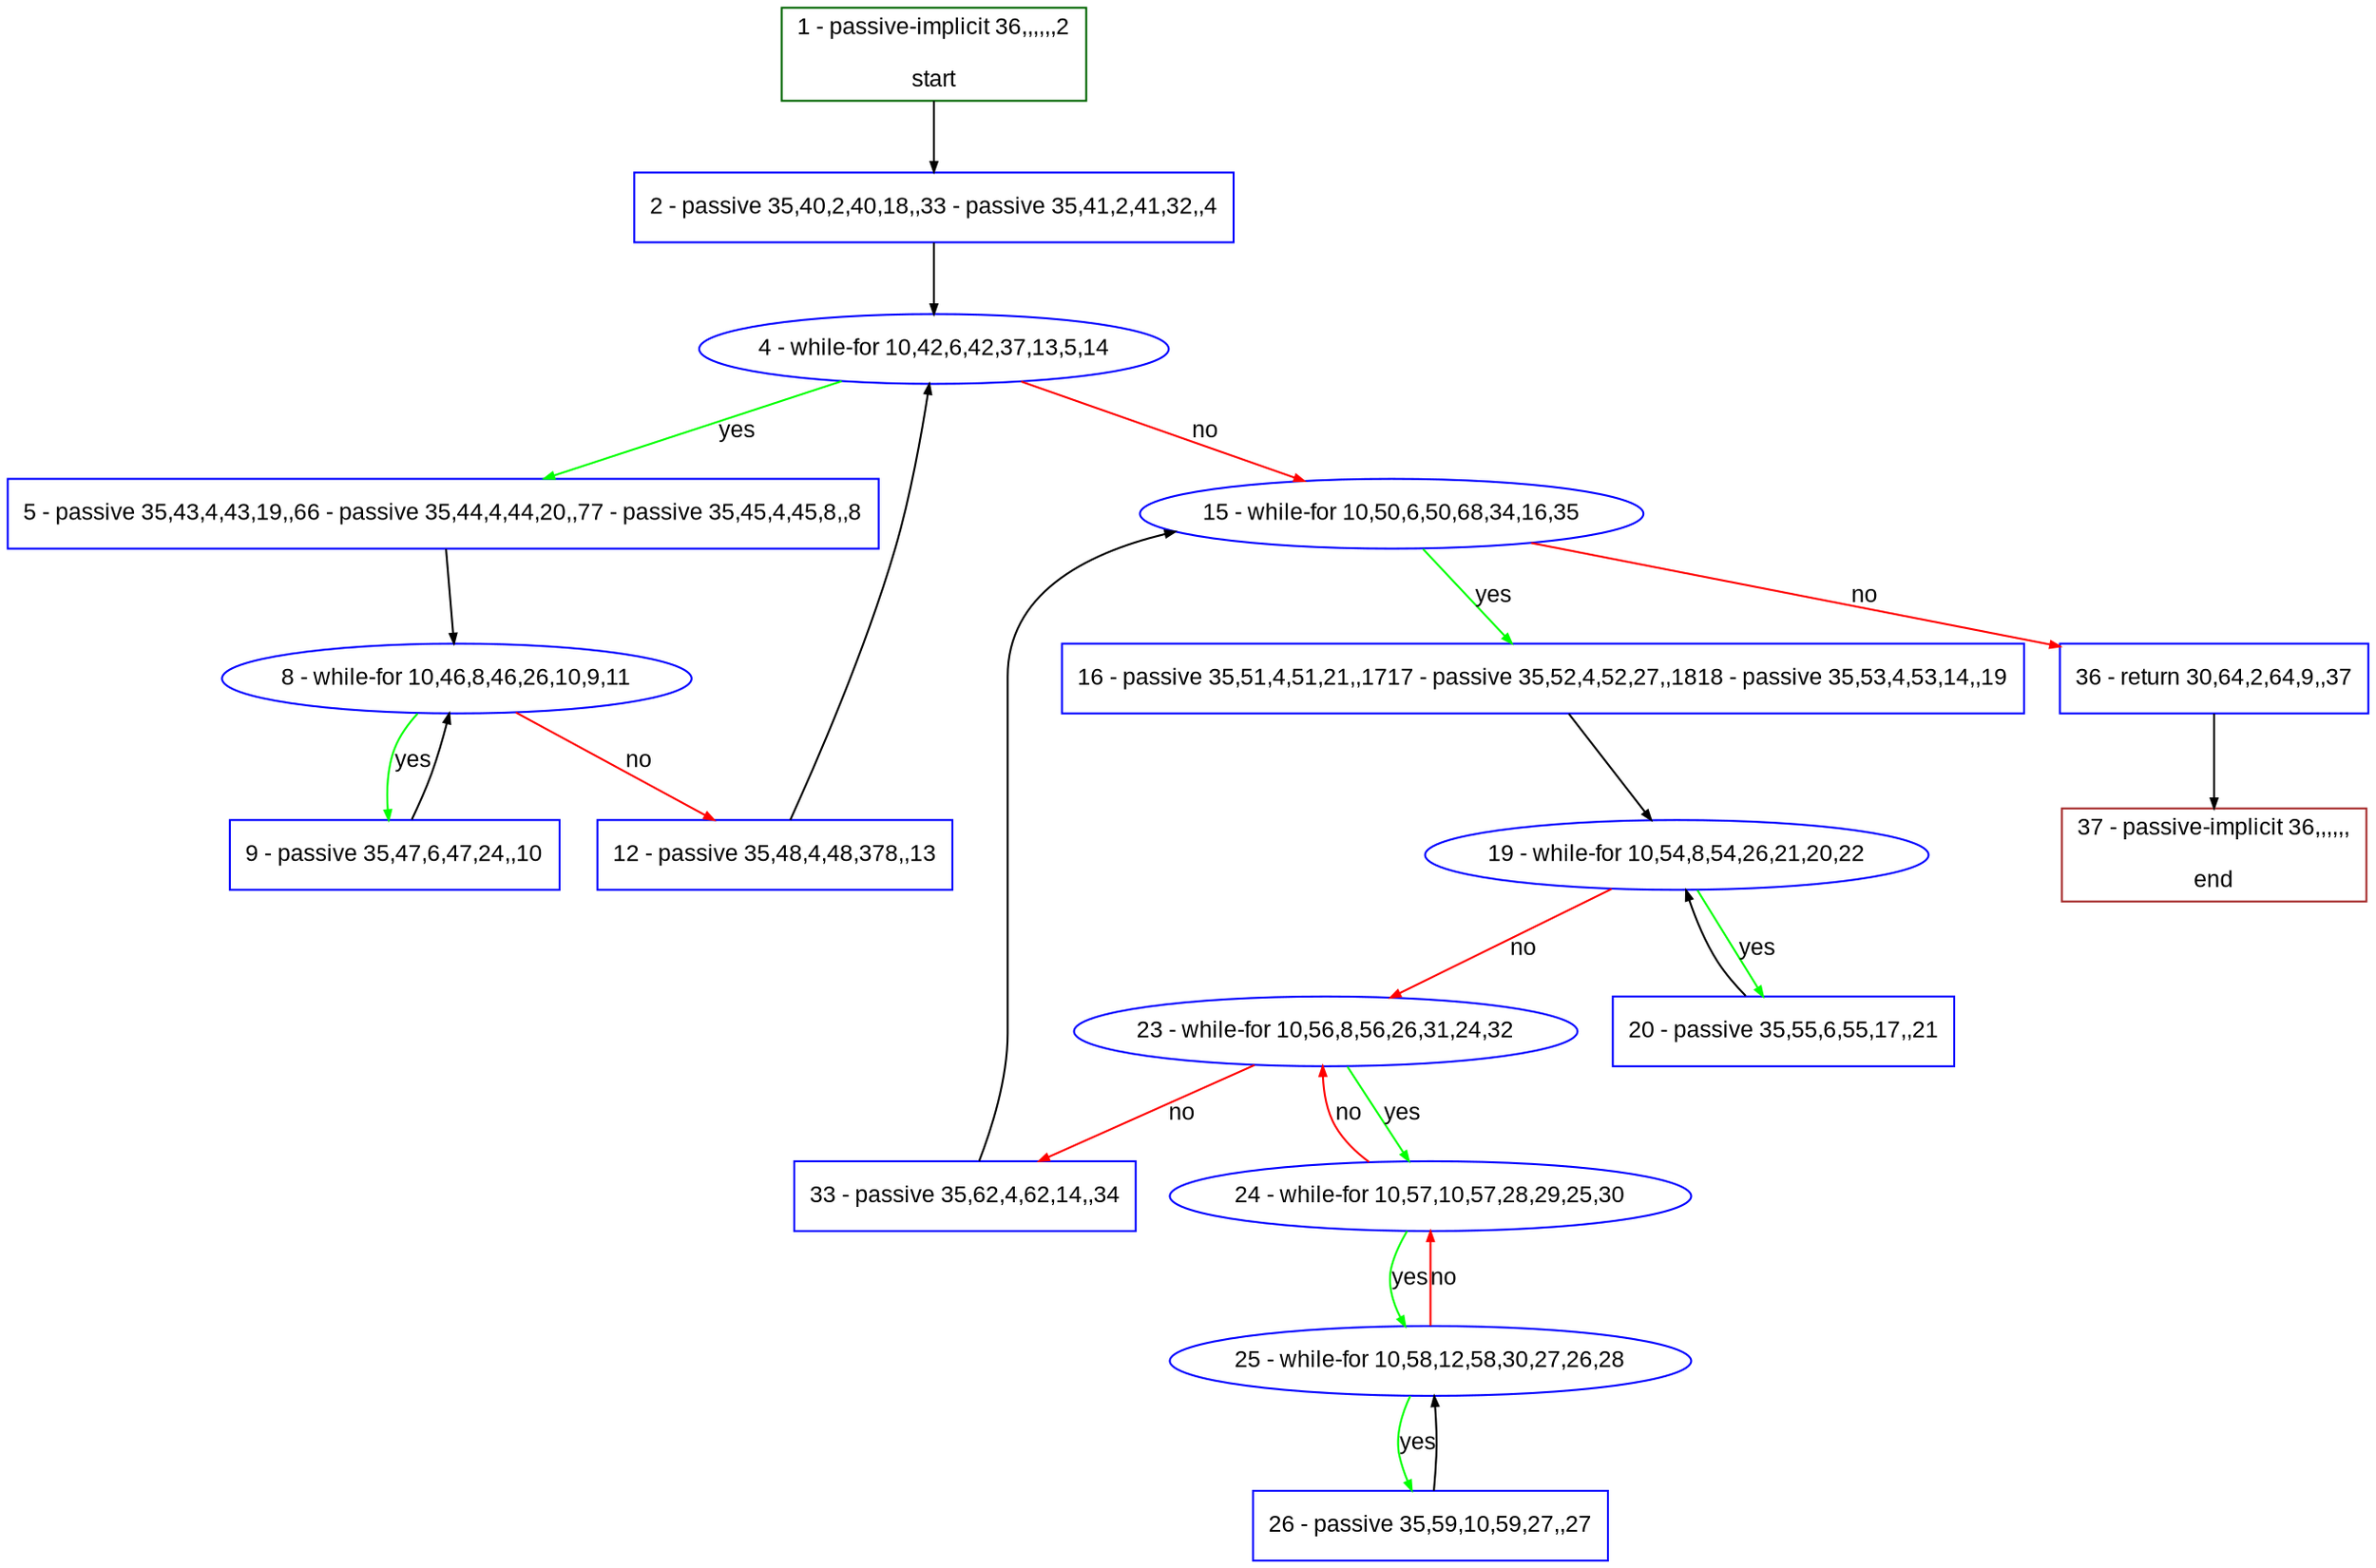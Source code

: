 digraph "" {
  graph [pack="true", label="", fontsize="12", packmode="clust", fontname="Arial", fillcolor="#FFFFCC", bgcolor="white", style="rounded,filled", compound="true"];
  node [node_initialized="no", label="", color="grey", fontsize="12", fillcolor="white", fontname="Arial", style="filled", shape="rectangle", compound="true", fixedsize="false"];
  edge [fontcolor="black", arrowhead="normal", arrowtail="none", arrowsize="0.5", ltail="", label="", color="black", fontsize="12", lhead="", fontname="Arial", dir="forward", compound="true"];
  __N1 [label="2 - passive 35,40,2,40,18,,33 - passive 35,41,2,41,32,,4", color="#0000ff", fillcolor="#ffffff", style="filled", shape="box"];
  __N2 [label="1 - passive-implicit 36,,,,,,2\n\nstart", color="#006400", fillcolor="#ffffff", style="filled", shape="box"];
  __N3 [label="4 - while-for 10,42,6,42,37,13,5,14", color="#0000ff", fillcolor="#ffffff", style="filled", shape="oval"];
  __N4 [label="5 - passive 35,43,4,43,19,,66 - passive 35,44,4,44,20,,77 - passive 35,45,4,45,8,,8", color="#0000ff", fillcolor="#ffffff", style="filled", shape="box"];
  __N5 [label="15 - while-for 10,50,6,50,68,34,16,35", color="#0000ff", fillcolor="#ffffff", style="filled", shape="oval"];
  __N6 [label="8 - while-for 10,46,8,46,26,10,9,11", color="#0000ff", fillcolor="#ffffff", style="filled", shape="oval"];
  __N7 [label="9 - passive 35,47,6,47,24,,10", color="#0000ff", fillcolor="#ffffff", style="filled", shape="box"];
  __N8 [label="12 - passive 35,48,4,48,378,,13", color="#0000ff", fillcolor="#ffffff", style="filled", shape="box"];
  __N9 [label="16 - passive 35,51,4,51,21,,1717 - passive 35,52,4,52,27,,1818 - passive 35,53,4,53,14,,19", color="#0000ff", fillcolor="#ffffff", style="filled", shape="box"];
  __N10 [label="36 - return 30,64,2,64,9,,37", color="#0000ff", fillcolor="#ffffff", style="filled", shape="box"];
  __N11 [label="19 - while-for 10,54,8,54,26,21,20,22", color="#0000ff", fillcolor="#ffffff", style="filled", shape="oval"];
  __N12 [label="20 - passive 35,55,6,55,17,,21", color="#0000ff", fillcolor="#ffffff", style="filled", shape="box"];
  __N13 [label="23 - while-for 10,56,8,56,26,31,24,32", color="#0000ff", fillcolor="#ffffff", style="filled", shape="oval"];
  __N14 [label="24 - while-for 10,57,10,57,28,29,25,30", color="#0000ff", fillcolor="#ffffff", style="filled", shape="oval"];
  __N15 [label="33 - passive 35,62,4,62,14,,34", color="#0000ff", fillcolor="#ffffff", style="filled", shape="box"];
  __N16 [label="25 - while-for 10,58,12,58,30,27,26,28", color="#0000ff", fillcolor="#ffffff", style="filled", shape="oval"];
  __N17 [label="26 - passive 35,59,10,59,27,,27", color="#0000ff", fillcolor="#ffffff", style="filled", shape="box"];
  __N18 [label="37 - passive-implicit 36,,,,,,\n\nend", color="#a52a2a", fillcolor="#ffffff", style="filled", shape="box"];
  __N2 -> __N1 [arrowhead="normal", arrowtail="none", color="#000000", label="", dir="forward"];
  __N1 -> __N3 [arrowhead="normal", arrowtail="none", color="#000000", label="", dir="forward"];
  __N3 -> __N4 [arrowhead="normal", arrowtail="none", color="#00ff00", label="yes", dir="forward"];
  __N3 -> __N5 [arrowhead="normal", arrowtail="none", color="#ff0000", label="no", dir="forward"];
  __N4 -> __N6 [arrowhead="normal", arrowtail="none", color="#000000", label="", dir="forward"];
  __N6 -> __N7 [arrowhead="normal", arrowtail="none", color="#00ff00", label="yes", dir="forward"];
  __N7 -> __N6 [arrowhead="normal", arrowtail="none", color="#000000", label="", dir="forward"];
  __N6 -> __N8 [arrowhead="normal", arrowtail="none", color="#ff0000", label="no", dir="forward"];
  __N8 -> __N3 [arrowhead="normal", arrowtail="none", color="#000000", label="", dir="forward"];
  __N5 -> __N9 [arrowhead="normal", arrowtail="none", color="#00ff00", label="yes", dir="forward"];
  __N5 -> __N10 [arrowhead="normal", arrowtail="none", color="#ff0000", label="no", dir="forward"];
  __N9 -> __N11 [arrowhead="normal", arrowtail="none", color="#000000", label="", dir="forward"];
  __N11 -> __N12 [arrowhead="normal", arrowtail="none", color="#00ff00", label="yes", dir="forward"];
  __N12 -> __N11 [arrowhead="normal", arrowtail="none", color="#000000", label="", dir="forward"];
  __N11 -> __N13 [arrowhead="normal", arrowtail="none", color="#ff0000", label="no", dir="forward"];
  __N13 -> __N14 [arrowhead="normal", arrowtail="none", color="#00ff00", label="yes", dir="forward"];
  __N14 -> __N13 [arrowhead="normal", arrowtail="none", color="#ff0000", label="no", dir="forward"];
  __N13 -> __N15 [arrowhead="normal", arrowtail="none", color="#ff0000", label="no", dir="forward"];
  __N14 -> __N16 [arrowhead="normal", arrowtail="none", color="#00ff00", label="yes", dir="forward"];
  __N16 -> __N14 [arrowhead="normal", arrowtail="none", color="#ff0000", label="no", dir="forward"];
  __N16 -> __N17 [arrowhead="normal", arrowtail="none", color="#00ff00", label="yes", dir="forward"];
  __N17 -> __N16 [arrowhead="normal", arrowtail="none", color="#000000", label="", dir="forward"];
  __N15 -> __N5 [arrowhead="normal", arrowtail="none", color="#000000", label="", dir="forward"];
  __N10 -> __N18 [arrowhead="normal", arrowtail="none", color="#000000", label="", dir="forward"];
}
